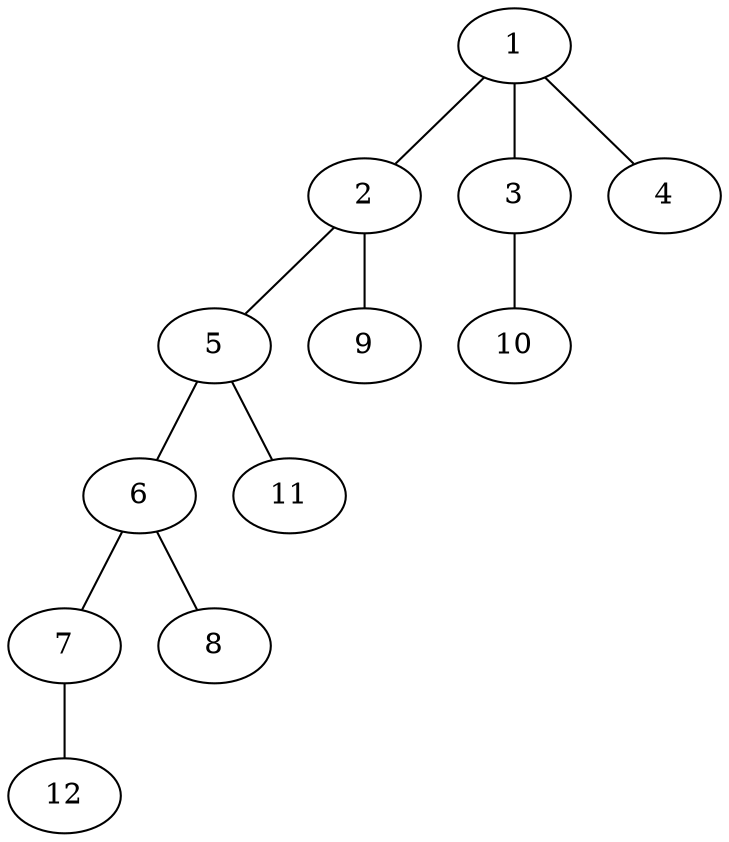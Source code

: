 graph molecule_2075 {
	1	 [chem=C];
	2	 [chem=C];
	1 -- 2	 [valence=1];
	3	 [chem=O];
	1 -- 3	 [valence=1];
	4	 [chem=O];
	1 -- 4	 [valence=2];
	5	 [chem=C];
	2 -- 5	 [valence=2];
	9	 [chem=H];
	2 -- 9	 [valence=1];
	10	 [chem=H];
	3 -- 10	 [valence=1];
	6	 [chem=C];
	5 -- 6	 [valence=1];
	11	 [chem=H];
	5 -- 11	 [valence=1];
	7	 [chem=O];
	6 -- 7	 [valence=1];
	8	 [chem=O];
	6 -- 8	 [valence=2];
	12	 [chem=H];
	7 -- 12	 [valence=1];
}
